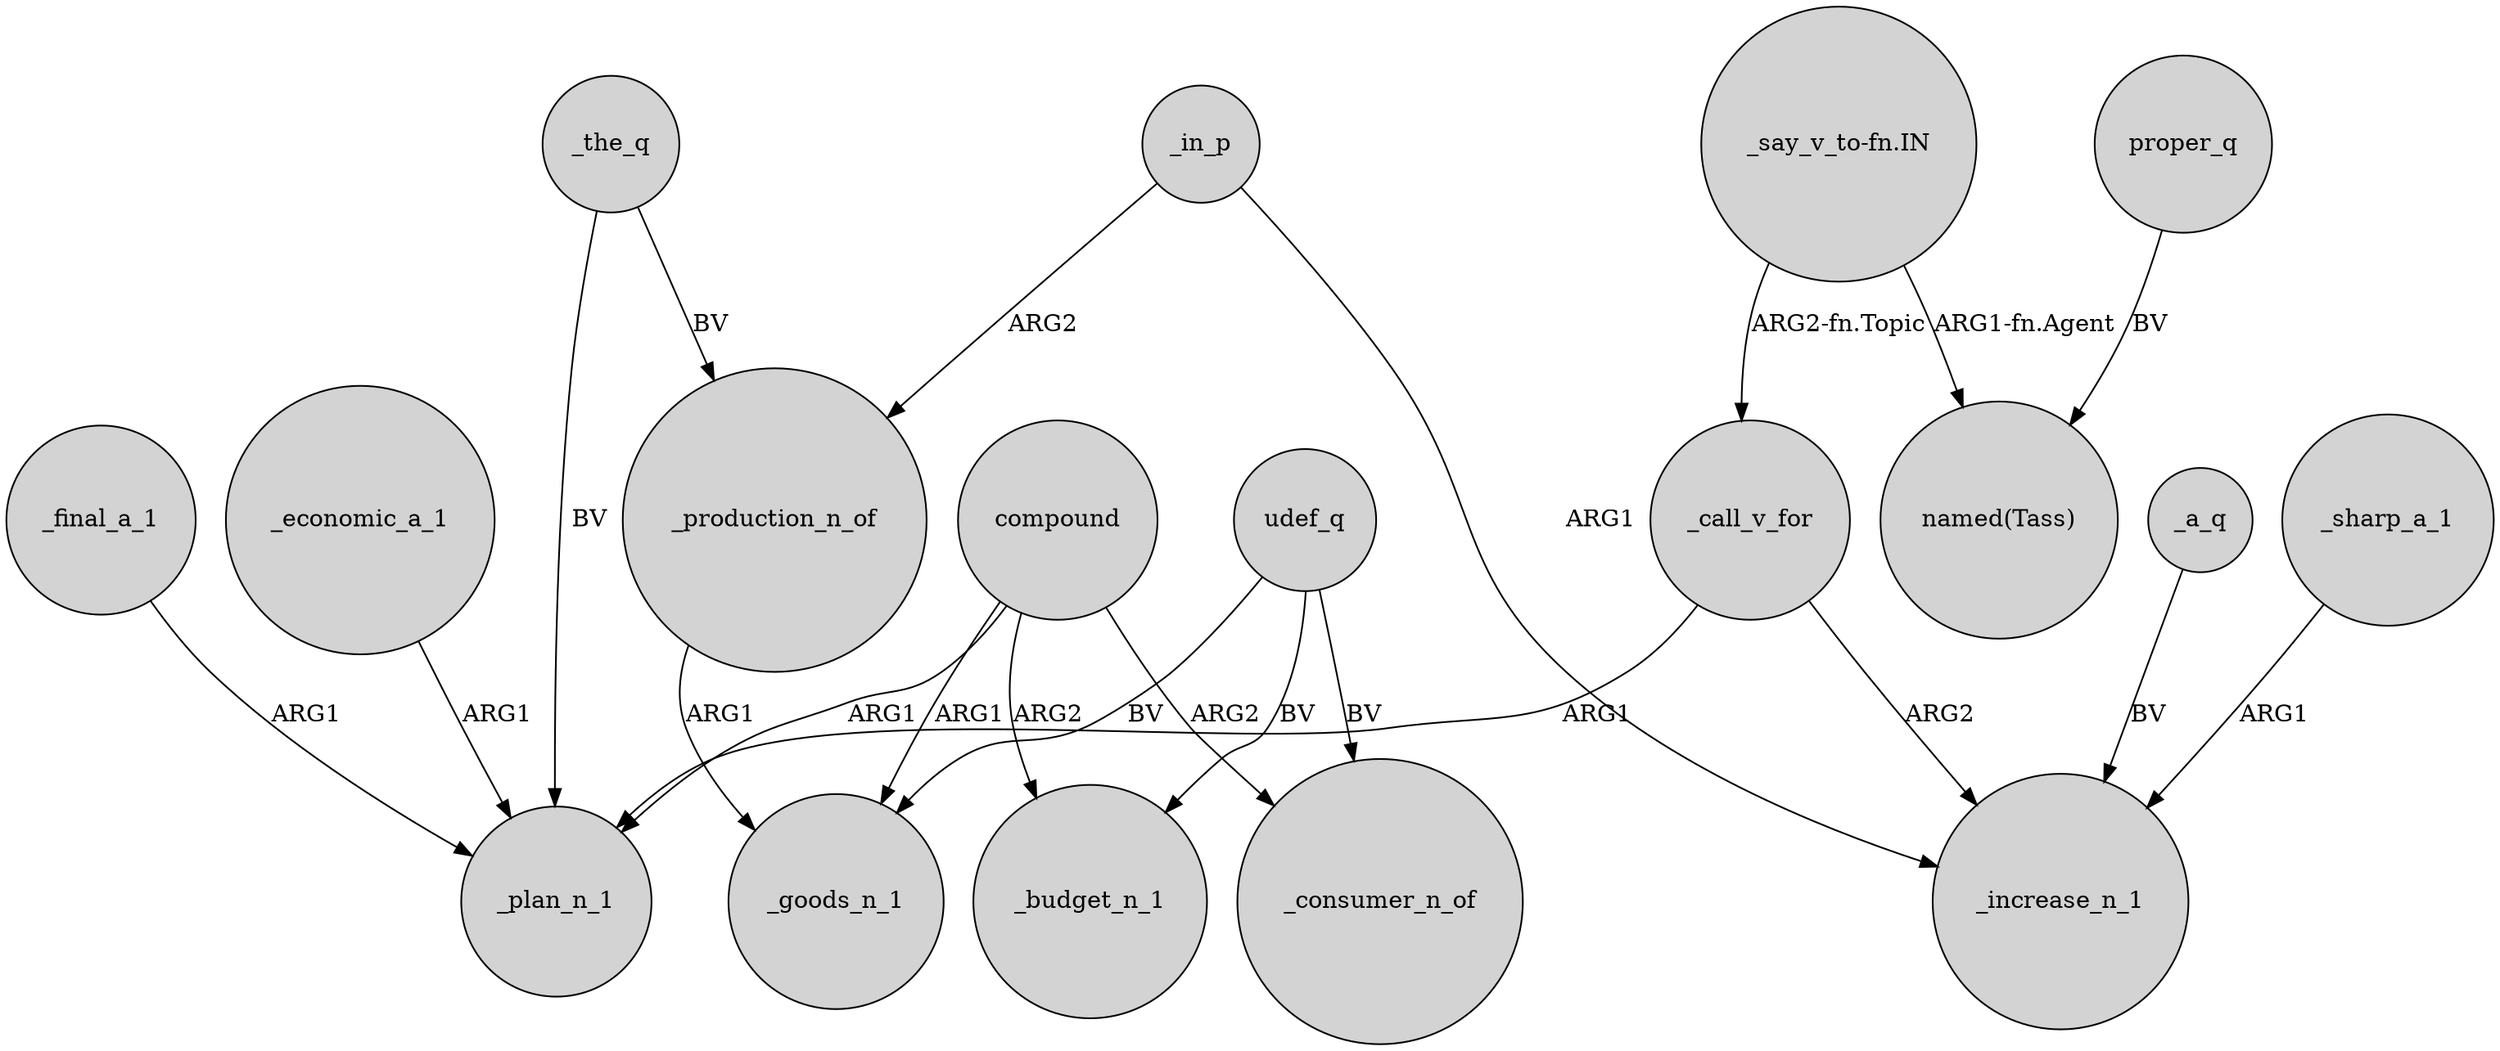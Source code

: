 digraph {
	node [shape=circle style=filled]
	_production_n_of -> _goods_n_1 [label=ARG1]
	_a_q -> _increase_n_1 [label=BV]
	_final_a_1 -> _plan_n_1 [label=ARG1]
	_the_q -> _production_n_of [label=BV]
	_the_q -> _plan_n_1 [label=BV]
	_call_v_for -> _plan_n_1 [label=ARG1]
	compound -> _plan_n_1 [label=ARG1]
	compound -> _budget_n_1 [label=ARG2]
	"_say_v_to-fn.IN" -> _call_v_for [label="ARG2-fn.Topic"]
	_call_v_for -> _increase_n_1 [label=ARG2]
	compound -> _goods_n_1 [label=ARG1]
	udef_q -> _goods_n_1 [label=BV]
	udef_q -> _consumer_n_of [label=BV]
	udef_q -> _budget_n_1 [label=BV]
	_in_p -> _production_n_of [label=ARG2]
	"_say_v_to-fn.IN" -> "named(Tass)" [label="ARG1-fn.Agent"]
	_sharp_a_1 -> _increase_n_1 [label=ARG1]
	compound -> _consumer_n_of [label=ARG2]
	proper_q -> "named(Tass)" [label=BV]
	_economic_a_1 -> _plan_n_1 [label=ARG1]
	_in_p -> _increase_n_1 [label=ARG1]
}

